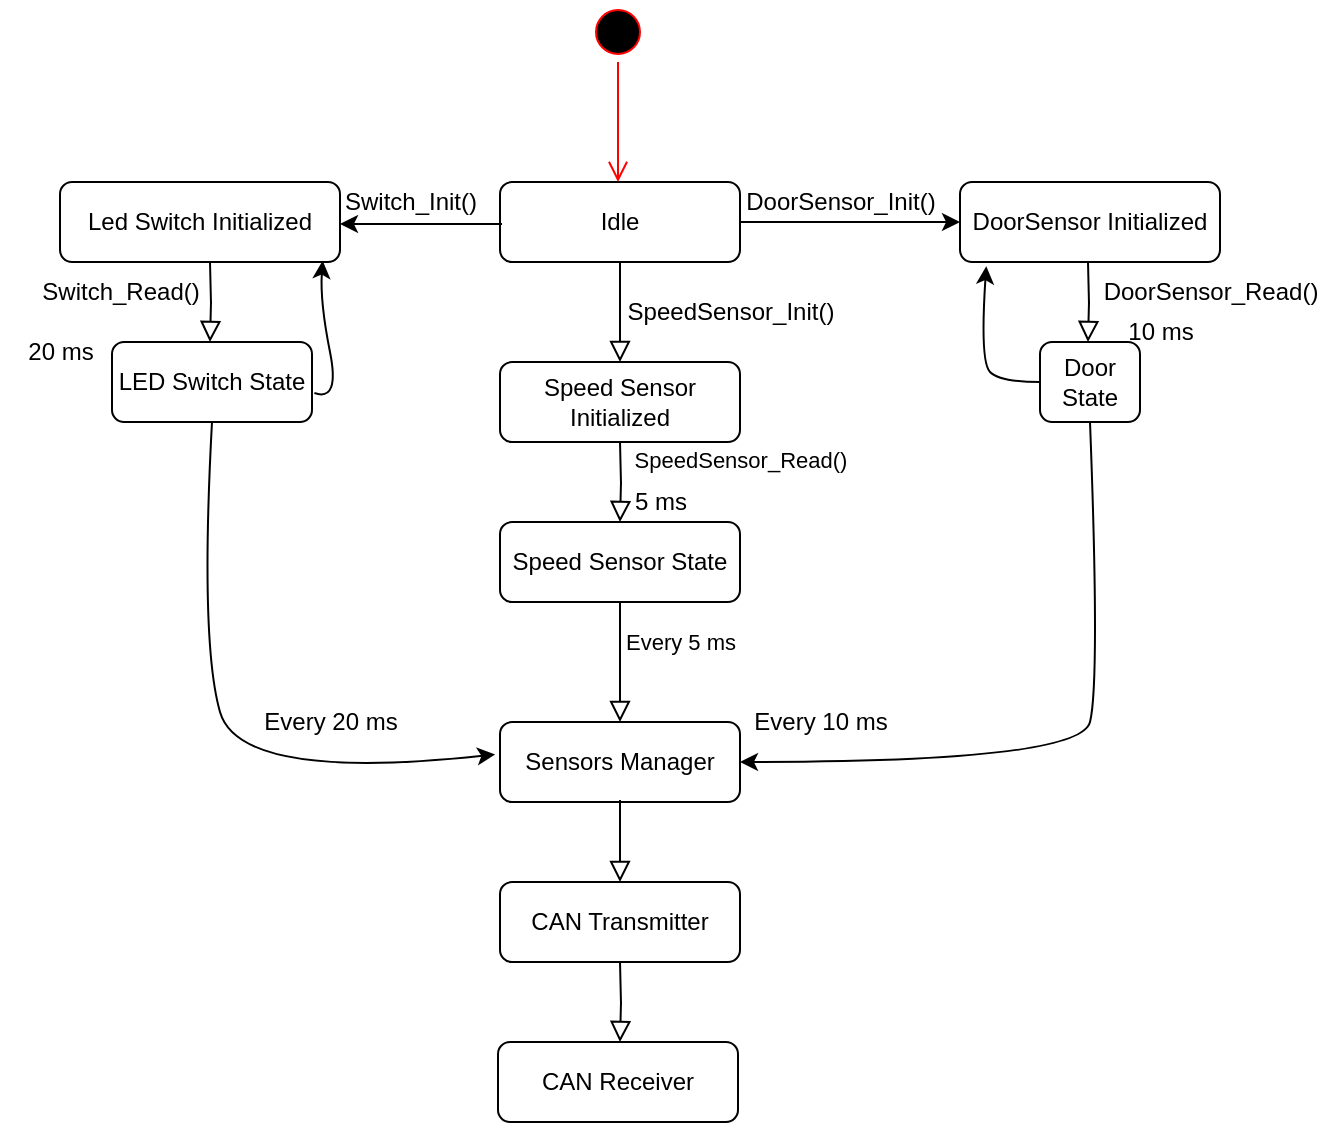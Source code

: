 <mxfile version="20.3.0" type="device"><diagram id="C5RBs43oDa-KdzZeNtuy" name="Page-1"><mxGraphModel dx="964" dy="1783" grid="1" gridSize="10" guides="1" tooltips="1" connect="1" arrows="1" fold="1" page="1" pageScale="1" pageWidth="827" pageHeight="1169" math="0" shadow="0"><root><mxCell id="WIyWlLk6GJQsqaUBKTNV-0"/><mxCell id="WIyWlLk6GJQsqaUBKTNV-1" parent="WIyWlLk6GJQsqaUBKTNV-0"/><mxCell id="WIyWlLk6GJQsqaUBKTNV-2" value="" style="rounded=0;html=1;jettySize=auto;orthogonalLoop=1;fontSize=11;endArrow=block;endFill=0;endSize=8;strokeWidth=1;shadow=0;labelBackgroundColor=none;edgeStyle=orthogonalEdgeStyle;" parent="WIyWlLk6GJQsqaUBKTNV-1" source="WIyWlLk6GJQsqaUBKTNV-3" edge="1"><mxGeometry relative="1" as="geometry"><mxPoint x="400" y="160" as="targetPoint"/></mxGeometry></mxCell><mxCell id="WIyWlLk6GJQsqaUBKTNV-3" value="Idle" style="rounded=1;whiteSpace=wrap;html=1;fontSize=12;glass=0;strokeWidth=1;shadow=0;" parent="WIyWlLk6GJQsqaUBKTNV-1" vertex="1"><mxGeometry x="340" y="70" width="120" height="40" as="geometry"/></mxCell><mxCell id="WIyWlLk6GJQsqaUBKTNV-4" value="SpeedSensor_Read()" style="rounded=0;html=1;jettySize=auto;orthogonalLoop=1;fontSize=11;endArrow=block;endFill=0;endSize=8;strokeWidth=1;shadow=0;labelBackgroundColor=none;edgeStyle=orthogonalEdgeStyle;" parent="WIyWlLk6GJQsqaUBKTNV-1" edge="1"><mxGeometry x="-0.5" y="60" relative="1" as="geometry"><mxPoint as="offset"/><mxPoint x="400" y="200" as="sourcePoint"/><mxPoint x="400" y="240" as="targetPoint"/></mxGeometry></mxCell><mxCell id="WIyWlLk6GJQsqaUBKTNV-8" value="Every 5 ms" style="rounded=0;html=1;jettySize=auto;orthogonalLoop=1;fontSize=11;endArrow=block;endFill=0;endSize=8;strokeWidth=1;shadow=0;labelBackgroundColor=none;edgeStyle=orthogonalEdgeStyle;" parent="WIyWlLk6GJQsqaUBKTNV-1" edge="1"><mxGeometry x="-0.333" y="30" relative="1" as="geometry"><mxPoint as="offset"/><mxPoint x="400" y="280" as="sourcePoint"/><mxPoint x="400" y="340" as="targetPoint"/></mxGeometry></mxCell><mxCell id="WIyWlLk6GJQsqaUBKTNV-11" value="Sensors Manager" style="rounded=1;whiteSpace=wrap;html=1;fontSize=12;glass=0;strokeWidth=1;shadow=0;" parent="WIyWlLk6GJQsqaUBKTNV-1" vertex="1"><mxGeometry x="340" y="340" width="120" height="40" as="geometry"/></mxCell><mxCell id="h-e4ITenTgIKIZ6jZ16a-0" value="" style="ellipse;html=1;shape=startState;fillColor=#000000;strokeColor=#ff0000;" vertex="1" parent="WIyWlLk6GJQsqaUBKTNV-1"><mxGeometry x="384" y="-20" width="30" height="30" as="geometry"/></mxCell><mxCell id="h-e4ITenTgIKIZ6jZ16a-1" value="" style="edgeStyle=orthogonalEdgeStyle;html=1;verticalAlign=bottom;endArrow=open;endSize=8;strokeColor=#ff0000;rounded=0;" edge="1" source="h-e4ITenTgIKIZ6jZ16a-0" parent="WIyWlLk6GJQsqaUBKTNV-1"><mxGeometry relative="1" as="geometry"><mxPoint x="399" y="70" as="targetPoint"/></mxGeometry></mxCell><mxCell id="h-e4ITenTgIKIZ6jZ16a-2" value="Led Switch Initialized" style="rounded=1;whiteSpace=wrap;html=1;fontSize=12;glass=0;strokeWidth=1;shadow=0;" vertex="1" parent="WIyWlLk6GJQsqaUBKTNV-1"><mxGeometry x="120" y="70" width="140" height="40" as="geometry"/></mxCell><mxCell id="h-e4ITenTgIKIZ6jZ16a-3" value="DoorSensor Initialized" style="rounded=1;whiteSpace=wrap;html=1;fontSize=12;glass=0;strokeWidth=1;shadow=0;" vertex="1" parent="WIyWlLk6GJQsqaUBKTNV-1"><mxGeometry x="570" y="70" width="130" height="40" as="geometry"/></mxCell><mxCell id="h-e4ITenTgIKIZ6jZ16a-4" value="Door State" style="rounded=1;whiteSpace=wrap;html=1;fontSize=12;glass=0;strokeWidth=1;shadow=0;" vertex="1" parent="WIyWlLk6GJQsqaUBKTNV-1"><mxGeometry x="610" y="150" width="50" height="40" as="geometry"/></mxCell><mxCell id="h-e4ITenTgIKIZ6jZ16a-5" value="" style="rounded=0;html=1;jettySize=auto;orthogonalLoop=1;fontSize=11;endArrow=block;endFill=0;endSize=8;strokeWidth=1;shadow=0;labelBackgroundColor=none;edgeStyle=orthogonalEdgeStyle;" edge="1" parent="WIyWlLk6GJQsqaUBKTNV-1"><mxGeometry relative="1" as="geometry"><mxPoint x="634" y="110" as="sourcePoint"/><mxPoint x="634" y="150" as="targetPoint"/></mxGeometry></mxCell><mxCell id="h-e4ITenTgIKIZ6jZ16a-6" value="" style="endArrow=classic;html=1;rounded=0;entryX=0;entryY=0.5;entryDx=0;entryDy=0;" edge="1" parent="WIyWlLk6GJQsqaUBKTNV-1" target="h-e4ITenTgIKIZ6jZ16a-3"><mxGeometry width="50" height="50" relative="1" as="geometry"><mxPoint x="460" y="90" as="sourcePoint"/><mxPoint x="500" y="40" as="targetPoint"/></mxGeometry></mxCell><mxCell id="h-e4ITenTgIKIZ6jZ16a-7" value="" style="curved=1;endArrow=classic;html=1;rounded=0;exitX=0;exitY=0.5;exitDx=0;exitDy=0;entryX=0.101;entryY=1.052;entryDx=0;entryDy=0;entryPerimeter=0;" edge="1" parent="WIyWlLk6GJQsqaUBKTNV-1" source="h-e4ITenTgIKIZ6jZ16a-4" target="h-e4ITenTgIKIZ6jZ16a-3"><mxGeometry width="50" height="50" relative="1" as="geometry"><mxPoint x="450" y="90" as="sourcePoint"/><mxPoint x="530" y="90" as="targetPoint"/><Array as="points"><mxPoint x="590" y="170"/><mxPoint x="580" y="160"/></Array></mxGeometry></mxCell><mxCell id="h-e4ITenTgIKIZ6jZ16a-8" value="Speed Sensor Initialized" style="rounded=1;whiteSpace=wrap;html=1;fontSize=12;glass=0;strokeWidth=1;shadow=0;" vertex="1" parent="WIyWlLk6GJQsqaUBKTNV-1"><mxGeometry x="340" y="160" width="120" height="40" as="geometry"/></mxCell><mxCell id="h-e4ITenTgIKIZ6jZ16a-9" value="Speed Sensor State" style="rounded=1;whiteSpace=wrap;html=1;fontSize=12;glass=0;strokeWidth=1;shadow=0;" vertex="1" parent="WIyWlLk6GJQsqaUBKTNV-1"><mxGeometry x="340" y="240" width="120" height="40" as="geometry"/></mxCell><mxCell id="h-e4ITenTgIKIZ6jZ16a-10" value="CAN Transmitter" style="rounded=1;whiteSpace=wrap;html=1;fontSize=12;glass=0;strokeWidth=1;shadow=0;" vertex="1" parent="WIyWlLk6GJQsqaUBKTNV-1"><mxGeometry x="340" y="420" width="120" height="40" as="geometry"/></mxCell><mxCell id="h-e4ITenTgIKIZ6jZ16a-11" value="CAN Receiver" style="rounded=1;whiteSpace=wrap;html=1;fontSize=12;glass=0;strokeWidth=1;shadow=0;" vertex="1" parent="WIyWlLk6GJQsqaUBKTNV-1"><mxGeometry x="339" y="500" width="120" height="40" as="geometry"/></mxCell><mxCell id="h-e4ITenTgIKIZ6jZ16a-12" value="" style="rounded=0;html=1;jettySize=auto;orthogonalLoop=1;fontSize=11;endArrow=block;endFill=0;endSize=8;strokeWidth=1;shadow=0;labelBackgroundColor=none;edgeStyle=orthogonalEdgeStyle;" edge="1" parent="WIyWlLk6GJQsqaUBKTNV-1"><mxGeometry x="0.333" y="20" relative="1" as="geometry"><mxPoint as="offset"/><mxPoint x="400" y="379" as="sourcePoint"/><mxPoint x="400" y="420" as="targetPoint"/></mxGeometry></mxCell><mxCell id="h-e4ITenTgIKIZ6jZ16a-13" value="" style="rounded=0;html=1;jettySize=auto;orthogonalLoop=1;fontSize=11;endArrow=block;endFill=0;endSize=8;strokeWidth=1;shadow=0;labelBackgroundColor=none;edgeStyle=orthogonalEdgeStyle;" edge="1" parent="WIyWlLk6GJQsqaUBKTNV-1"><mxGeometry x="0.333" y="20" relative="1" as="geometry"><mxPoint as="offset"/><mxPoint x="400" y="460" as="sourcePoint"/><mxPoint x="400" y="500" as="targetPoint"/></mxGeometry></mxCell><mxCell id="h-e4ITenTgIKIZ6jZ16a-14" value="" style="curved=1;endArrow=classic;html=1;rounded=0;exitX=0.5;exitY=1;exitDx=0;exitDy=0;entryX=1;entryY=0.5;entryDx=0;entryDy=0;" edge="1" parent="WIyWlLk6GJQsqaUBKTNV-1" source="h-e4ITenTgIKIZ6jZ16a-4" target="WIyWlLk6GJQsqaUBKTNV-11"><mxGeometry width="50" height="50" relative="1" as="geometry"><mxPoint x="450" y="320" as="sourcePoint"/><mxPoint x="540" y="340" as="targetPoint"/><Array as="points"><mxPoint x="640" y="320"/><mxPoint x="630" y="360"/></Array></mxGeometry></mxCell><mxCell id="h-e4ITenTgIKIZ6jZ16a-15" value="" style="endArrow=classic;html=1;rounded=0;" edge="1" parent="WIyWlLk6GJQsqaUBKTNV-1"><mxGeometry width="50" height="50" relative="1" as="geometry"><mxPoint x="341" y="91" as="sourcePoint"/><mxPoint x="260" y="91" as="targetPoint"/></mxGeometry></mxCell><mxCell id="h-e4ITenTgIKIZ6jZ16a-16" value="LED Switch State" style="rounded=1;whiteSpace=wrap;html=1;fontSize=12;glass=0;strokeWidth=1;shadow=0;" vertex="1" parent="WIyWlLk6GJQsqaUBKTNV-1"><mxGeometry x="146" y="150" width="100" height="40" as="geometry"/></mxCell><mxCell id="h-e4ITenTgIKIZ6jZ16a-17" value="" style="rounded=0;html=1;jettySize=auto;orthogonalLoop=1;fontSize=11;endArrow=block;endFill=0;endSize=8;strokeWidth=1;shadow=0;labelBackgroundColor=none;edgeStyle=orthogonalEdgeStyle;" edge="1" parent="WIyWlLk6GJQsqaUBKTNV-1"><mxGeometry relative="1" as="geometry"><mxPoint x="195" y="110" as="sourcePoint"/><mxPoint x="195" y="150" as="targetPoint"/></mxGeometry></mxCell><mxCell id="h-e4ITenTgIKIZ6jZ16a-18" value="" style="curved=1;endArrow=classic;html=1;rounded=0;entryX=0.938;entryY=0.983;entryDx=0;entryDy=0;entryPerimeter=0;exitX=1.012;exitY=0.638;exitDx=0;exitDy=0;exitPerimeter=0;" edge="1" parent="WIyWlLk6GJQsqaUBKTNV-1" source="h-e4ITenTgIKIZ6jZ16a-16" target="h-e4ITenTgIKIZ6jZ16a-2"><mxGeometry width="50" height="50" relative="1" as="geometry"><mxPoint x="340" y="180" as="sourcePoint"/><mxPoint x="390" y="130" as="targetPoint"/><Array as="points"><mxPoint x="260" y="180"/><mxPoint x="250" y="130"/></Array></mxGeometry></mxCell><mxCell id="h-e4ITenTgIKIZ6jZ16a-19" value="" style="curved=1;endArrow=classic;html=1;rounded=0;exitX=0.5;exitY=1;exitDx=0;exitDy=0;entryX=-0.02;entryY=0.405;entryDx=0;entryDy=0;entryPerimeter=0;" edge="1" parent="WIyWlLk6GJQsqaUBKTNV-1" source="h-e4ITenTgIKIZ6jZ16a-16" target="WIyWlLk6GJQsqaUBKTNV-11"><mxGeometry width="50" height="50" relative="1" as="geometry"><mxPoint x="340" y="250" as="sourcePoint"/><mxPoint x="390" y="200" as="targetPoint"/><Array as="points"><mxPoint x="190" y="300"/><mxPoint x="210" y="370"/></Array></mxGeometry></mxCell><mxCell id="h-e4ITenTgIKIZ6jZ16a-20" value="DoorSensor_Init()" style="text;html=1;align=center;verticalAlign=middle;resizable=0;points=[];autosize=1;strokeColor=none;fillColor=none;" vertex="1" parent="WIyWlLk6GJQsqaUBKTNV-1"><mxGeometry x="450" y="65" width="120" height="30" as="geometry"/></mxCell><mxCell id="h-e4ITenTgIKIZ6jZ16a-21" value="Switch_Init()" style="text;html=1;align=center;verticalAlign=middle;resizable=0;points=[];autosize=1;strokeColor=none;fillColor=none;" vertex="1" parent="WIyWlLk6GJQsqaUBKTNV-1"><mxGeometry x="250" y="65" width="90" height="30" as="geometry"/></mxCell><mxCell id="h-e4ITenTgIKIZ6jZ16a-22" value="DoorSensor_Read()" style="text;html=1;align=center;verticalAlign=middle;resizable=0;points=[];autosize=1;strokeColor=none;fillColor=none;" vertex="1" parent="WIyWlLk6GJQsqaUBKTNV-1"><mxGeometry x="630" y="110" width="130" height="30" as="geometry"/></mxCell><mxCell id="h-e4ITenTgIKIZ6jZ16a-23" value="Switch_Read()" style="text;html=1;align=center;verticalAlign=middle;resizable=0;points=[];autosize=1;strokeColor=none;fillColor=none;" vertex="1" parent="WIyWlLk6GJQsqaUBKTNV-1"><mxGeometry x="100" y="110" width="100" height="30" as="geometry"/></mxCell><mxCell id="h-e4ITenTgIKIZ6jZ16a-24" value="10 ms" style="text;html=1;align=center;verticalAlign=middle;resizable=0;points=[];autosize=1;strokeColor=none;fillColor=none;" vertex="1" parent="WIyWlLk6GJQsqaUBKTNV-1"><mxGeometry x="640" y="130" width="60" height="30" as="geometry"/></mxCell><mxCell id="h-e4ITenTgIKIZ6jZ16a-25" value="20 ms" style="text;html=1;align=center;verticalAlign=middle;resizable=0;points=[];autosize=1;strokeColor=none;fillColor=none;" vertex="1" parent="WIyWlLk6GJQsqaUBKTNV-1"><mxGeometry x="90" y="140" width="60" height="30" as="geometry"/></mxCell><mxCell id="h-e4ITenTgIKIZ6jZ16a-26" value="SpeedSensor_Init()" style="text;html=1;align=center;verticalAlign=middle;resizable=0;points=[];autosize=1;strokeColor=none;fillColor=none;" vertex="1" parent="WIyWlLk6GJQsqaUBKTNV-1"><mxGeometry x="390" y="120" width="130" height="30" as="geometry"/></mxCell><mxCell id="h-e4ITenTgIKIZ6jZ16a-27" value="5 ms" style="text;html=1;align=center;verticalAlign=middle;resizable=0;points=[];autosize=1;strokeColor=none;fillColor=none;" vertex="1" parent="WIyWlLk6GJQsqaUBKTNV-1"><mxGeometry x="395" y="215" width="50" height="30" as="geometry"/></mxCell><mxCell id="h-e4ITenTgIKIZ6jZ16a-28" value="Every 10 ms" style="text;html=1;align=center;verticalAlign=middle;resizable=0;points=[];autosize=1;strokeColor=none;fillColor=none;" vertex="1" parent="WIyWlLk6GJQsqaUBKTNV-1"><mxGeometry x="455" y="325" width="90" height="30" as="geometry"/></mxCell><mxCell id="h-e4ITenTgIKIZ6jZ16a-29" value="Every 20 ms" style="text;html=1;align=center;verticalAlign=middle;resizable=0;points=[];autosize=1;strokeColor=none;fillColor=none;" vertex="1" parent="WIyWlLk6GJQsqaUBKTNV-1"><mxGeometry x="210" y="325" width="90" height="30" as="geometry"/></mxCell></root></mxGraphModel></diagram></mxfile>